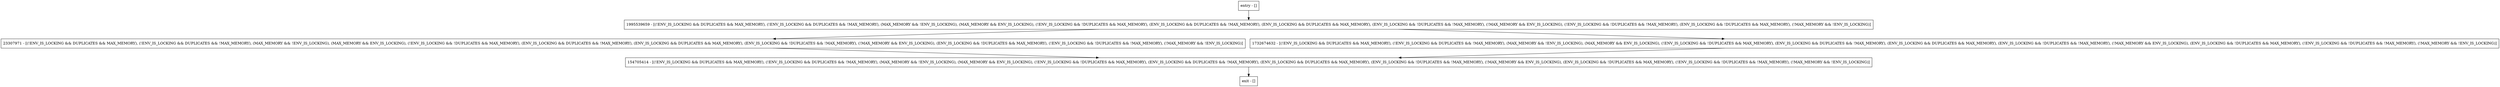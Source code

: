 digraph <init> {
node [shape=record];
entry [label="entry - []"];
exit [label="exit - []"];
1995539659 [label="1995539659 - [(!ENV_IS_LOCKING && DUPLICATES && MAX_MEMORY), (!ENV_IS_LOCKING && DUPLICATES && !MAX_MEMORY), (MAX_MEMORY && !ENV_IS_LOCKING), (MAX_MEMORY && ENV_IS_LOCKING), (!ENV_IS_LOCKING && !DUPLICATES && MAX_MEMORY), (ENV_IS_LOCKING && DUPLICATES && !MAX_MEMORY), (ENV_IS_LOCKING && DUPLICATES && MAX_MEMORY), (ENV_IS_LOCKING && !DUPLICATES && !MAX_MEMORY), (!MAX_MEMORY && ENV_IS_LOCKING), (!ENV_IS_LOCKING && !DUPLICATES && !MAX_MEMORY), (ENV_IS_LOCKING && !DUPLICATES && MAX_MEMORY), (!MAX_MEMORY && !ENV_IS_LOCKING)]"];
23307971 [label="23307971 - [(!ENV_IS_LOCKING && DUPLICATES && MAX_MEMORY), (!ENV_IS_LOCKING && DUPLICATES && !MAX_MEMORY), (MAX_MEMORY && !ENV_IS_LOCKING), (MAX_MEMORY && ENV_IS_LOCKING), (!ENV_IS_LOCKING && !DUPLICATES && MAX_MEMORY), (ENV_IS_LOCKING && DUPLICATES && !MAX_MEMORY), (ENV_IS_LOCKING && DUPLICATES && MAX_MEMORY), (ENV_IS_LOCKING && !DUPLICATES && !MAX_MEMORY), (!MAX_MEMORY && ENV_IS_LOCKING), (ENV_IS_LOCKING && !DUPLICATES && MAX_MEMORY), (!ENV_IS_LOCKING && !DUPLICATES && !MAX_MEMORY), (!MAX_MEMORY && !ENV_IS_LOCKING)]"];
154705414 [label="154705414 - [(!ENV_IS_LOCKING && DUPLICATES && MAX_MEMORY), (!ENV_IS_LOCKING && DUPLICATES && !MAX_MEMORY), (MAX_MEMORY && !ENV_IS_LOCKING), (MAX_MEMORY && ENV_IS_LOCKING), (!ENV_IS_LOCKING && !DUPLICATES && MAX_MEMORY), (ENV_IS_LOCKING && DUPLICATES && !MAX_MEMORY), (ENV_IS_LOCKING && DUPLICATES && MAX_MEMORY), (ENV_IS_LOCKING && !DUPLICATES && !MAX_MEMORY), (!MAX_MEMORY && ENV_IS_LOCKING), (ENV_IS_LOCKING && !DUPLICATES && MAX_MEMORY), (!ENV_IS_LOCKING && !DUPLICATES && !MAX_MEMORY), (!MAX_MEMORY && !ENV_IS_LOCKING)]"];
1732674632 [label="1732674632 - [(!ENV_IS_LOCKING && DUPLICATES && MAX_MEMORY), (!ENV_IS_LOCKING && DUPLICATES && !MAX_MEMORY), (MAX_MEMORY && !ENV_IS_LOCKING), (MAX_MEMORY && ENV_IS_LOCKING), (!ENV_IS_LOCKING && !DUPLICATES && MAX_MEMORY), (ENV_IS_LOCKING && DUPLICATES && !MAX_MEMORY), (ENV_IS_LOCKING && DUPLICATES && MAX_MEMORY), (ENV_IS_LOCKING && !DUPLICATES && !MAX_MEMORY), (!MAX_MEMORY && ENV_IS_LOCKING), (ENV_IS_LOCKING && !DUPLICATES && MAX_MEMORY), (!ENV_IS_LOCKING && !DUPLICATES && !MAX_MEMORY), (!MAX_MEMORY && !ENV_IS_LOCKING)]"];
entry;
exit;
entry -> 1995539659;
1995539659 -> 23307971;
1995539659 -> 1732674632;
23307971 -> 154705414;
154705414 -> exit;
1732674632 -> 154705414;
}
